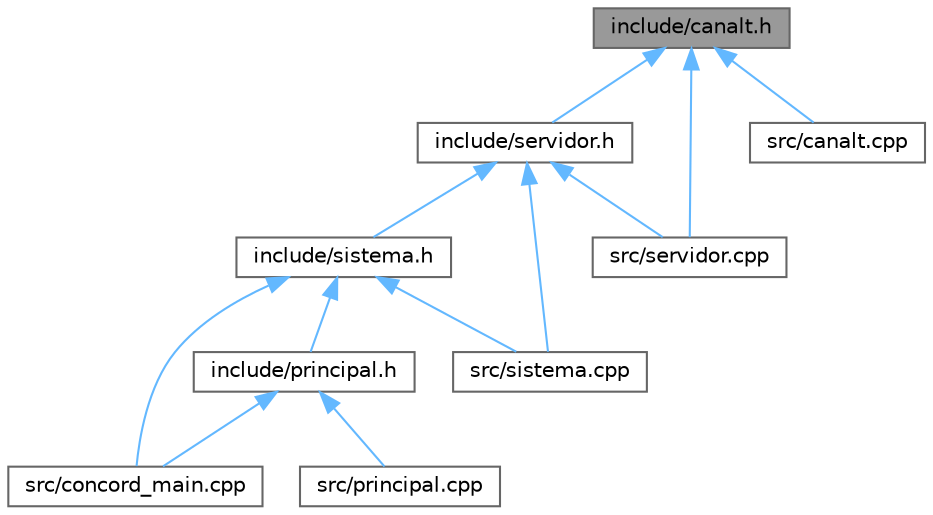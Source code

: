 digraph "include/canalt.h"
{
 // LATEX_PDF_SIZE
  bgcolor="transparent";
  edge [fontname=Helvetica,fontsize=10,labelfontname=Helvetica,labelfontsize=10];
  node [fontname=Helvetica,fontsize=10,shape=box,height=0.2,width=0.4];
  Node1 [id="Node000001",label="include/canalt.h",height=0.2,width=0.4,color="gray40", fillcolor="grey60", style="filled", fontcolor="black",tooltip=" "];
  Node1 -> Node2 [id="edge1_Node000001_Node000002",dir="back",color="steelblue1",style="solid",tooltip=" "];
  Node2 [id="Node000002",label="include/servidor.h",height=0.2,width=0.4,color="grey40", fillcolor="white", style="filled",URL="$servidor_8h.html",tooltip=" "];
  Node2 -> Node3 [id="edge2_Node000002_Node000003",dir="back",color="steelblue1",style="solid",tooltip=" "];
  Node3 [id="Node000003",label="include/sistema.h",height=0.2,width=0.4,color="grey40", fillcolor="white", style="filled",URL="$sistema_8h.html",tooltip=" "];
  Node3 -> Node4 [id="edge3_Node000003_Node000004",dir="back",color="steelblue1",style="solid",tooltip=" "];
  Node4 [id="Node000004",label="include/principal.h",height=0.2,width=0.4,color="grey40", fillcolor="white", style="filled",URL="$principal_8h.html",tooltip=" "];
  Node4 -> Node5 [id="edge4_Node000004_Node000005",dir="back",color="steelblue1",style="solid",tooltip=" "];
  Node5 [id="Node000005",label="src/concord_main.cpp",height=0.2,width=0.4,color="grey40", fillcolor="white", style="filled",URL="$concord__main_8cpp.html",tooltip=" "];
  Node4 -> Node6 [id="edge5_Node000004_Node000006",dir="back",color="steelblue1",style="solid",tooltip=" "];
  Node6 [id="Node000006",label="src/principal.cpp",height=0.2,width=0.4,color="grey40", fillcolor="white", style="filled",URL="$principal_8cpp.html",tooltip=" "];
  Node3 -> Node5 [id="edge6_Node000003_Node000005",dir="back",color="steelblue1",style="solid",tooltip=" "];
  Node3 -> Node7 [id="edge7_Node000003_Node000007",dir="back",color="steelblue1",style="solid",tooltip=" "];
  Node7 [id="Node000007",label="src/sistema.cpp",height=0.2,width=0.4,color="grey40", fillcolor="white", style="filled",URL="$sistema_8cpp.html",tooltip=" "];
  Node2 -> Node8 [id="edge8_Node000002_Node000008",dir="back",color="steelblue1",style="solid",tooltip=" "];
  Node8 [id="Node000008",label="src/servidor.cpp",height=0.2,width=0.4,color="grey40", fillcolor="white", style="filled",URL="$servidor_8cpp.html",tooltip=" "];
  Node2 -> Node7 [id="edge9_Node000002_Node000007",dir="back",color="steelblue1",style="solid",tooltip=" "];
  Node1 -> Node9 [id="edge10_Node000001_Node000009",dir="back",color="steelblue1",style="solid",tooltip=" "];
  Node9 [id="Node000009",label="src/canalt.cpp",height=0.2,width=0.4,color="grey40", fillcolor="white", style="filled",URL="$canalt_8cpp.html",tooltip=" "];
  Node1 -> Node8 [id="edge11_Node000001_Node000008",dir="back",color="steelblue1",style="solid",tooltip=" "];
}
